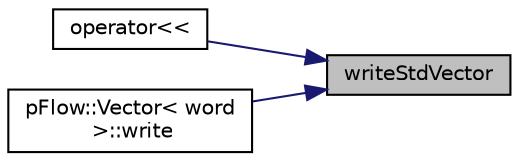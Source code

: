 digraph "writeStdVector"
{
 // LATEX_PDF_SIZE
  edge [fontname="Helvetica",fontsize="10",labelfontname="Helvetica",labelfontsize="10"];
  node [fontname="Helvetica",fontsize="10",shape=record];
  rankdir="RL";
  Node1 [label="writeStdVector",height=0.2,width=0.4,color="black", fillcolor="grey75", style="filled", fontcolor="black",tooltip=" "];
  Node1 -> Node2 [dir="back",color="midnightblue",fontsize="10",style="solid",fontname="Helvetica"];
  Node2 [label="operator\<\<",height=0.2,width=0.4,color="black", fillcolor="white", style="filled",URL="$namespacepFlow.html#ac1fb9a69f7017b88686559f0695861b2",tooltip=" "];
  Node1 -> Node3 [dir="back",color="midnightblue",fontsize="10",style="solid",fontname="Helvetica"];
  Node3 [label="pFlow::Vector\< word\l \>::write",height=0.2,width=0.4,color="black", fillcolor="white", style="filled",URL="$classpFlow_1_1Vector.html#a6a40de4ceed55b2f78cf3027739dfd91",tooltip=" "];
}
